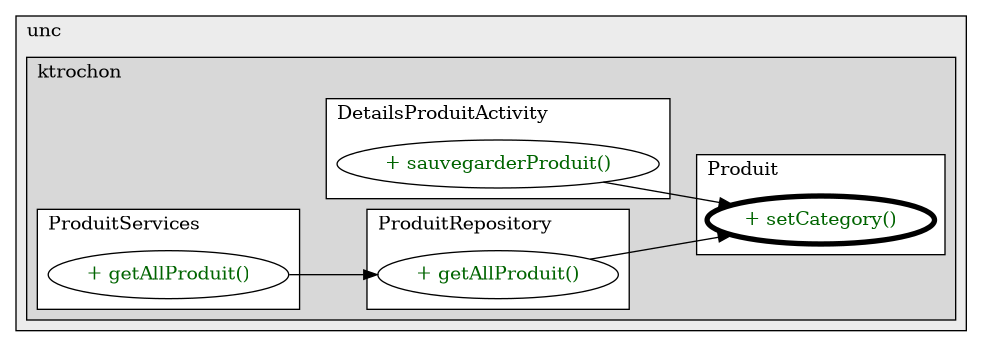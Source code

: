 @startuml

/' diagram meta data start
config=CallConfiguration;
{
  "rootMethod": "nc.unc.ktrochon.pocketlist.entity.Produit#setCategory(int)",
  "projectClassification": {
    "searchMode": "OpenProject", // OpenProject, AllProjects
    "includedProjects": "",
    "pathEndKeywords": "*.impl",
    "isClientPath": "",
    "isClientName": "",
    "isTestPath": "",
    "isTestName": "",
    "isMappingPath": "",
    "isMappingName": "",
    "isDataAccessPath": "",
    "isDataAccessName": "",
    "isDataStructurePath": "",
    "isDataStructureName": "",
    "isInterfaceStructuresPath": "",
    "isInterfaceStructuresName": "",
    "isEntryPointPath": "",
    "isEntryPointName": "",
    "treatFinalFieldsAsMandatory": false
  },
  "graphRestriction": {
    "classPackageExcludeFilter": "",
    "classPackageIncludeFilter": "",
    "classNameExcludeFilter": "",
    "classNameIncludeFilter": "",
    "methodNameExcludeFilter": "",
    "methodNameIncludeFilter": "",
    "removeByInheritance": "", // inheritance/annotation based filtering is done in a second step
    "removeByAnnotation": "",
    "removeByClassPackage": "", // cleanup the graph after inheritance/annotation based filtering is done
    "removeByClassName": "",
    "cutMappings": false,
    "cutEnum": true,
    "cutTests": true,
    "cutClient": true,
    "cutDataAccess": true,
    "cutInterfaceStructures": true,
    "cutDataStructures": true,
    "cutGetterAndSetter": true,
    "cutConstructors": true
  },
  "graphTraversal": {
    "forwardDepth": 3,
    "backwardDepth": 3,
    "classPackageExcludeFilter": "",
    "classPackageIncludeFilter": "",
    "classNameExcludeFilter": "",
    "classNameIncludeFilter": "",
    "methodNameExcludeFilter": "",
    "methodNameIncludeFilter": "",
    "hideMappings": false,
    "hideDataStructures": false,
    "hidePrivateMethods": true,
    "hideInterfaceCalls": true, // indirection: implementation -> interface (is hidden) -> implementation
    "onlyShowApplicationEntryPoints": false, // root node is included
    "useMethodCallsForStructureDiagram": "ForwardOnly" // ForwardOnly, BothDirections, No
  },
  "details": {
    "aggregation": "GroupByClass", // ByClass, GroupByClass, None
    "showMethodParametersTypes": false,
    "showMethodParametersNames": false,
    "showMethodReturnType": false,
    "showPackageLevels": 2,
    "showCallOrder": false,
    "edgeMode": "MethodsOnly", // TypesOnly, MethodsOnly, TypesAndMethods, MethodsAndDirectTypeUsage
    "showDetailedClassStructure": false
  },
  "rootClass": "nc.unc.ktrochon.pocketlist.entity.Produit",
  "extensionCallbackMethod": "" // qualified.class.name#methodName - signature: public static String method(String)
}
diagram meta data end '/



digraph g {
    rankdir="LR"
    splines=polyline
    

'nodes 
subgraph cluster_115946 { 
   	label=unc
	labeljust=l
	fillcolor="#ececec"
	style=filled
   
   subgraph cluster_949228562 { 
   	label=ktrochon
	labeljust=l
	fillcolor="#d8d8d8"
	style=filled
   
   subgraph cluster_1943718057 { 
   	label=DetailsProduitActivity
	labeljust=l
	fillcolor=white
	style=filled
   
   DetailsProduitActivity1243990011XXXsauvegarderProduit2666181[
	label="+ sauvegarderProduit()"
	style=filled
	fillcolor=white
	tooltip="DetailsProduitActivity

null"
	fontcolor=darkgreen
];
} 

subgraph cluster_572178641 { 
   	label=Produit
	labeljust=l
	fillcolor=white
	style=filled
   
   Produit165667126XXXsetCategory104431[
	label="+ setCategory()"
	style=filled
	fillcolor=white
	tooltip="Produit

null"
	penwidth=4
	fontcolor=darkgreen
];
} 

subgraph cluster_774926626 { 
   	label=ProduitRepository
	labeljust=l
	fillcolor=white
	style=filled
   
   ProduitRepository886306589XXXgetAllProduit104431[
	label="+ getAllProduit()"
	style=filled
	fillcolor=white
	tooltip="ProduitRepository

null"
	fontcolor=darkgreen
];
} 

subgraph cluster_908840667 { 
   	label=ProduitServices
	labeljust=l
	fillcolor=white
	style=filled
   
   ProduitServices121729986XXXgetAllProduit1231651276[
	label="+ getAllProduit()"
	style=filled
	fillcolor=white
	tooltip="ProduitServices

null"
	fontcolor=darkgreen
];
} 
} 
} 

'edges    
DetailsProduitActivity1243990011XXXsauvegarderProduit2666181 -> Produit165667126XXXsetCategory104431;
ProduitRepository886306589XXXgetAllProduit104431 -> Produit165667126XXXsetCategory104431;
ProduitServices121729986XXXgetAllProduit1231651276 -> ProduitRepository886306589XXXgetAllProduit104431;
    
}
@enduml
